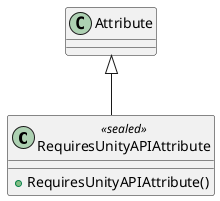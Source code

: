 @startuml
class RequiresUnityAPIAttribute <<sealed>> {
    + RequiresUnityAPIAttribute()
}
Attribute <|-- RequiresUnityAPIAttribute
@enduml
